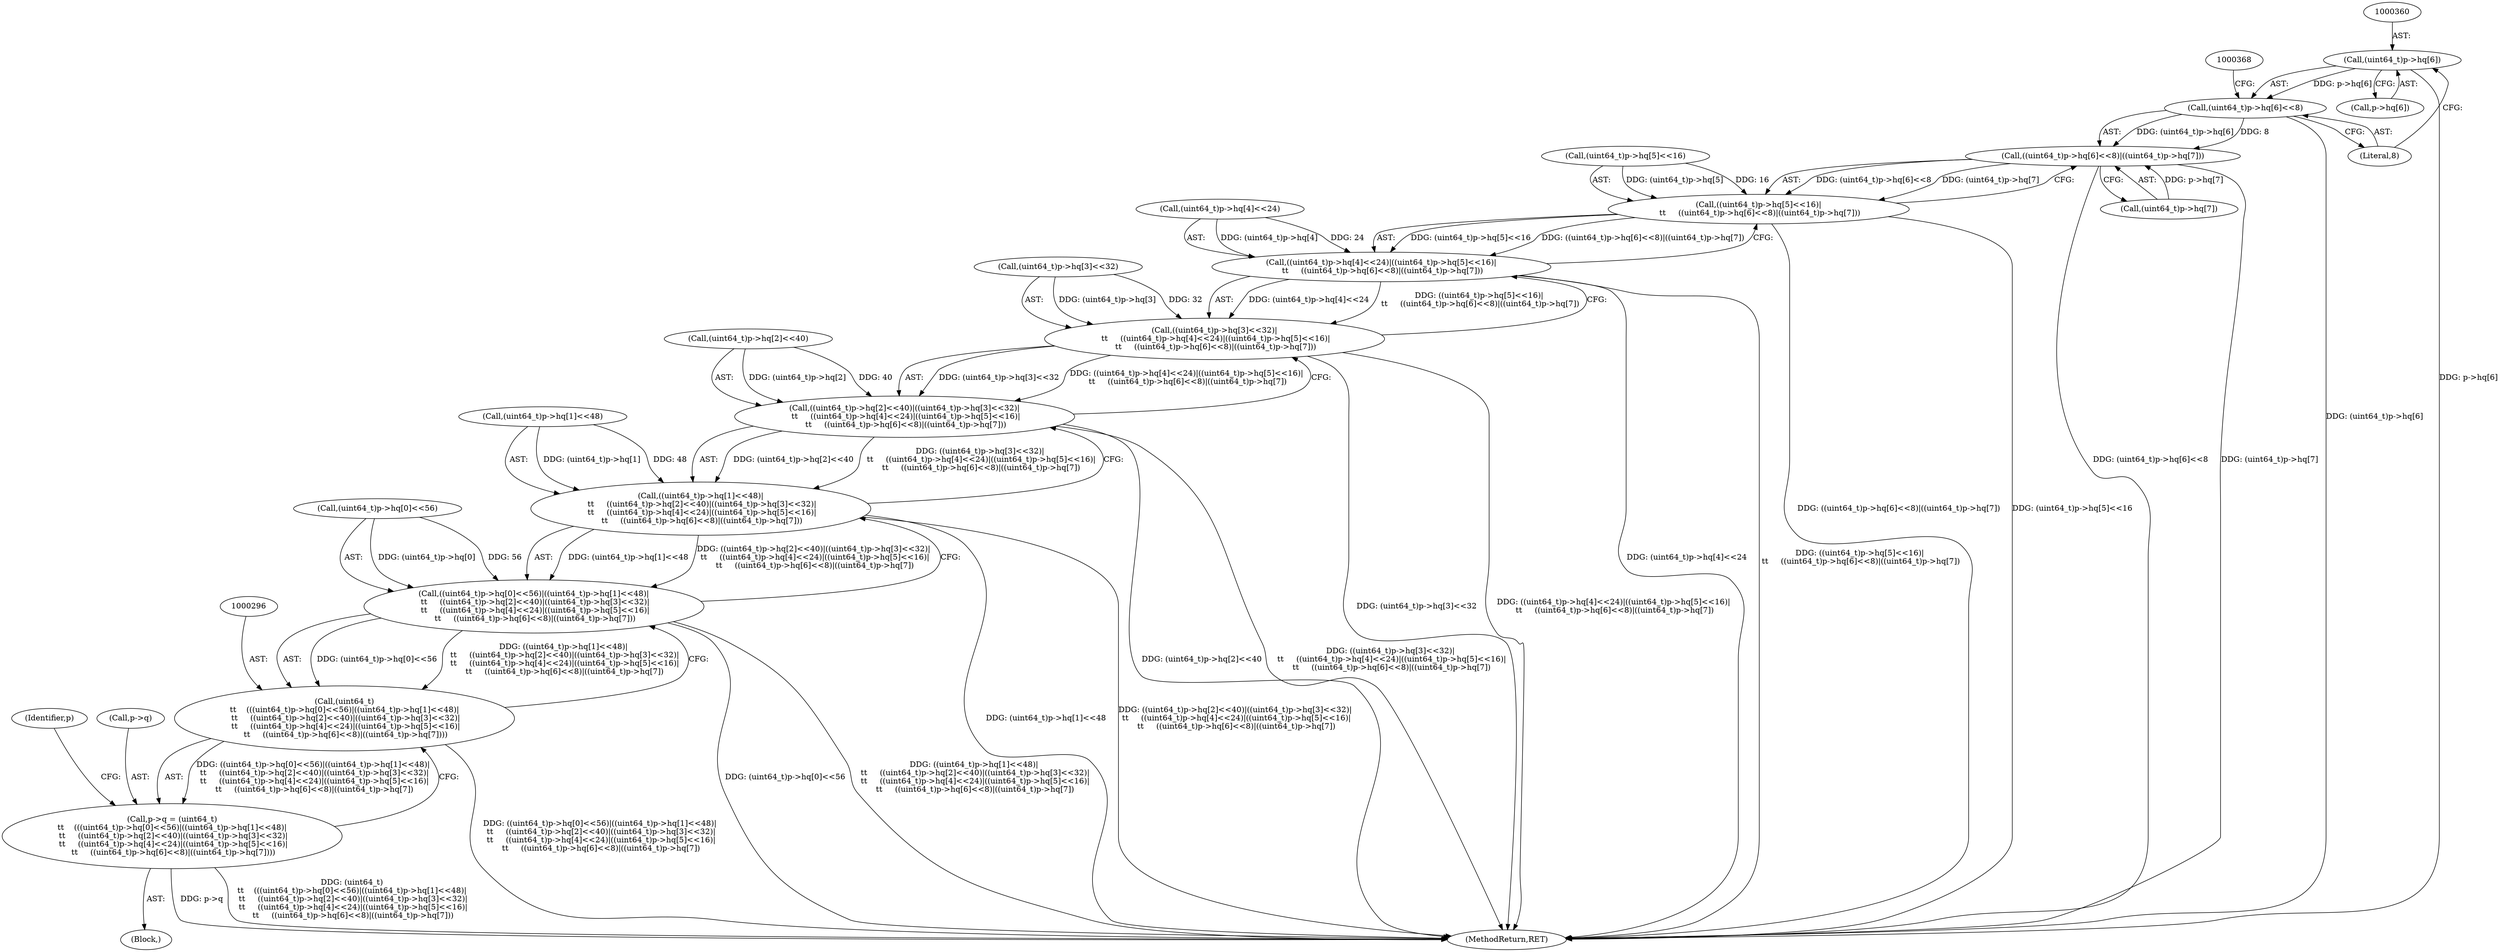 digraph "0_file_4a284c89d6ef11aca34da65da7d673050a5ea320_2@array" {
"1000359" [label="(Call,(uint64_t)p->hq[6])"];
"1000358" [label="(Call,(uint64_t)p->hq[6]<<8)"];
"1000357" [label="(Call,((uint64_t)p->hq[6]<<8)|((uint64_t)p->hq[7]))"];
"1000347" [label="(Call,((uint64_t)p->hq[5]<<16)|\n \t\t     ((uint64_t)p->hq[6]<<8)|((uint64_t)p->hq[7]))"];
"1000337" [label="(Call,((uint64_t)p->hq[4]<<24)|((uint64_t)p->hq[5]<<16)|\n \t\t     ((uint64_t)p->hq[6]<<8)|((uint64_t)p->hq[7]))"];
"1000327" [label="(Call,((uint64_t)p->hq[3]<<32)|\n \t\t     ((uint64_t)p->hq[4]<<24)|((uint64_t)p->hq[5]<<16)|\n \t\t     ((uint64_t)p->hq[6]<<8)|((uint64_t)p->hq[7]))"];
"1000317" [label="(Call,((uint64_t)p->hq[2]<<40)|((uint64_t)p->hq[3]<<32)|\n \t\t     ((uint64_t)p->hq[4]<<24)|((uint64_t)p->hq[5]<<16)|\n \t\t     ((uint64_t)p->hq[6]<<8)|((uint64_t)p->hq[7]))"];
"1000307" [label="(Call,((uint64_t)p->hq[1]<<48)|\n \t\t     ((uint64_t)p->hq[2]<<40)|((uint64_t)p->hq[3]<<32)|\n \t\t     ((uint64_t)p->hq[4]<<24)|((uint64_t)p->hq[5]<<16)|\n \t\t     ((uint64_t)p->hq[6]<<8)|((uint64_t)p->hq[7]))"];
"1000297" [label="(Call,((uint64_t)p->hq[0]<<56)|((uint64_t)p->hq[1]<<48)|\n \t\t     ((uint64_t)p->hq[2]<<40)|((uint64_t)p->hq[3]<<32)|\n \t\t     ((uint64_t)p->hq[4]<<24)|((uint64_t)p->hq[5]<<16)|\n \t\t     ((uint64_t)p->hq[6]<<8)|((uint64_t)p->hq[7]))"];
"1000295" [label="(Call,(uint64_t)\n\t\t    (((uint64_t)p->hq[0]<<56)|((uint64_t)p->hq[1]<<48)|\n \t\t     ((uint64_t)p->hq[2]<<40)|((uint64_t)p->hq[3]<<32)|\n \t\t     ((uint64_t)p->hq[4]<<24)|((uint64_t)p->hq[5]<<16)|\n \t\t     ((uint64_t)p->hq[6]<<8)|((uint64_t)p->hq[7])))"];
"1000291" [label="(Call,p->q = (uint64_t)\n\t\t    (((uint64_t)p->hq[0]<<56)|((uint64_t)p->hq[1]<<48)|\n \t\t     ((uint64_t)p->hq[2]<<40)|((uint64_t)p->hq[3]<<32)|\n \t\t     ((uint64_t)p->hq[4]<<24)|((uint64_t)p->hq[5]<<16)|\n \t\t     ((uint64_t)p->hq[6]<<8)|((uint64_t)p->hq[7])))"];
"1000295" [label="(Call,(uint64_t)\n\t\t    (((uint64_t)p->hq[0]<<56)|((uint64_t)p->hq[1]<<48)|\n \t\t     ((uint64_t)p->hq[2]<<40)|((uint64_t)p->hq[3]<<32)|\n \t\t     ((uint64_t)p->hq[4]<<24)|((uint64_t)p->hq[5]<<16)|\n \t\t     ((uint64_t)p->hq[6]<<8)|((uint64_t)p->hq[7])))"];
"1000307" [label="(Call,((uint64_t)p->hq[1]<<48)|\n \t\t     ((uint64_t)p->hq[2]<<40)|((uint64_t)p->hq[3]<<32)|\n \t\t     ((uint64_t)p->hq[4]<<24)|((uint64_t)p->hq[5]<<16)|\n \t\t     ((uint64_t)p->hq[6]<<8)|((uint64_t)p->hq[7]))"];
"1000298" [label="(Call,(uint64_t)p->hq[0]<<56)"];
"1000318" [label="(Call,(uint64_t)p->hq[2]<<40)"];
"1000119" [label="(Block,)"];
"1000375" [label="(Identifier,p)"];
"1000367" [label="(Call,(uint64_t)p->hq[7])"];
"1000308" [label="(Call,(uint64_t)p->hq[1]<<48)"];
"1000317" [label="(Call,((uint64_t)p->hq[2]<<40)|((uint64_t)p->hq[3]<<32)|\n \t\t     ((uint64_t)p->hq[4]<<24)|((uint64_t)p->hq[5]<<16)|\n \t\t     ((uint64_t)p->hq[6]<<8)|((uint64_t)p->hq[7]))"];
"1000292" [label="(Call,p->q)"];
"1000347" [label="(Call,((uint64_t)p->hq[5]<<16)|\n \t\t     ((uint64_t)p->hq[6]<<8)|((uint64_t)p->hq[7]))"];
"1000361" [label="(Call,p->hq[6])"];
"1000328" [label="(Call,(uint64_t)p->hq[3]<<32)"];
"1000337" [label="(Call,((uint64_t)p->hq[4]<<24)|((uint64_t)p->hq[5]<<16)|\n \t\t     ((uint64_t)p->hq[6]<<8)|((uint64_t)p->hq[7]))"];
"1000297" [label="(Call,((uint64_t)p->hq[0]<<56)|((uint64_t)p->hq[1]<<48)|\n \t\t     ((uint64_t)p->hq[2]<<40)|((uint64_t)p->hq[3]<<32)|\n \t\t     ((uint64_t)p->hq[4]<<24)|((uint64_t)p->hq[5]<<16)|\n \t\t     ((uint64_t)p->hq[6]<<8)|((uint64_t)p->hq[7]))"];
"1000879" [label="(MethodReturn,RET)"];
"1000357" [label="(Call,((uint64_t)p->hq[6]<<8)|((uint64_t)p->hq[7]))"];
"1000291" [label="(Call,p->q = (uint64_t)\n\t\t    (((uint64_t)p->hq[0]<<56)|((uint64_t)p->hq[1]<<48)|\n \t\t     ((uint64_t)p->hq[2]<<40)|((uint64_t)p->hq[3]<<32)|\n \t\t     ((uint64_t)p->hq[4]<<24)|((uint64_t)p->hq[5]<<16)|\n \t\t     ((uint64_t)p->hq[6]<<8)|((uint64_t)p->hq[7])))"];
"1000348" [label="(Call,(uint64_t)p->hq[5]<<16)"];
"1000327" [label="(Call,((uint64_t)p->hq[3]<<32)|\n \t\t     ((uint64_t)p->hq[4]<<24)|((uint64_t)p->hq[5]<<16)|\n \t\t     ((uint64_t)p->hq[6]<<8)|((uint64_t)p->hq[7]))"];
"1000338" [label="(Call,(uint64_t)p->hq[4]<<24)"];
"1000358" [label="(Call,(uint64_t)p->hq[6]<<8)"];
"1000359" [label="(Call,(uint64_t)p->hq[6])"];
"1000366" [label="(Literal,8)"];
"1000359" -> "1000358"  [label="AST: "];
"1000359" -> "1000361"  [label="CFG: "];
"1000360" -> "1000359"  [label="AST: "];
"1000361" -> "1000359"  [label="AST: "];
"1000366" -> "1000359"  [label="CFG: "];
"1000359" -> "1000879"  [label="DDG: p->hq[6]"];
"1000359" -> "1000358"  [label="DDG: p->hq[6]"];
"1000358" -> "1000357"  [label="AST: "];
"1000358" -> "1000366"  [label="CFG: "];
"1000366" -> "1000358"  [label="AST: "];
"1000368" -> "1000358"  [label="CFG: "];
"1000358" -> "1000879"  [label="DDG: (uint64_t)p->hq[6]"];
"1000358" -> "1000357"  [label="DDG: (uint64_t)p->hq[6]"];
"1000358" -> "1000357"  [label="DDG: 8"];
"1000357" -> "1000347"  [label="AST: "];
"1000357" -> "1000367"  [label="CFG: "];
"1000367" -> "1000357"  [label="AST: "];
"1000347" -> "1000357"  [label="CFG: "];
"1000357" -> "1000879"  [label="DDG: (uint64_t)p->hq[6]<<8"];
"1000357" -> "1000879"  [label="DDG: (uint64_t)p->hq[7]"];
"1000357" -> "1000347"  [label="DDG: (uint64_t)p->hq[6]<<8"];
"1000357" -> "1000347"  [label="DDG: (uint64_t)p->hq[7]"];
"1000367" -> "1000357"  [label="DDG: p->hq[7]"];
"1000347" -> "1000337"  [label="AST: "];
"1000348" -> "1000347"  [label="AST: "];
"1000337" -> "1000347"  [label="CFG: "];
"1000347" -> "1000879"  [label="DDG: ((uint64_t)p->hq[6]<<8)|((uint64_t)p->hq[7])"];
"1000347" -> "1000879"  [label="DDG: (uint64_t)p->hq[5]<<16"];
"1000347" -> "1000337"  [label="DDG: (uint64_t)p->hq[5]<<16"];
"1000347" -> "1000337"  [label="DDG: ((uint64_t)p->hq[6]<<8)|((uint64_t)p->hq[7])"];
"1000348" -> "1000347"  [label="DDG: (uint64_t)p->hq[5]"];
"1000348" -> "1000347"  [label="DDG: 16"];
"1000337" -> "1000327"  [label="AST: "];
"1000338" -> "1000337"  [label="AST: "];
"1000327" -> "1000337"  [label="CFG: "];
"1000337" -> "1000879"  [label="DDG: (uint64_t)p->hq[4]<<24"];
"1000337" -> "1000879"  [label="DDG: ((uint64_t)p->hq[5]<<16)|\n \t\t     ((uint64_t)p->hq[6]<<8)|((uint64_t)p->hq[7])"];
"1000337" -> "1000327"  [label="DDG: (uint64_t)p->hq[4]<<24"];
"1000337" -> "1000327"  [label="DDG: ((uint64_t)p->hq[5]<<16)|\n \t\t     ((uint64_t)p->hq[6]<<8)|((uint64_t)p->hq[7])"];
"1000338" -> "1000337"  [label="DDG: (uint64_t)p->hq[4]"];
"1000338" -> "1000337"  [label="DDG: 24"];
"1000327" -> "1000317"  [label="AST: "];
"1000328" -> "1000327"  [label="AST: "];
"1000317" -> "1000327"  [label="CFG: "];
"1000327" -> "1000879"  [label="DDG: (uint64_t)p->hq[3]<<32"];
"1000327" -> "1000879"  [label="DDG: ((uint64_t)p->hq[4]<<24)|((uint64_t)p->hq[5]<<16)|\n \t\t     ((uint64_t)p->hq[6]<<8)|((uint64_t)p->hq[7])"];
"1000327" -> "1000317"  [label="DDG: (uint64_t)p->hq[3]<<32"];
"1000327" -> "1000317"  [label="DDG: ((uint64_t)p->hq[4]<<24)|((uint64_t)p->hq[5]<<16)|\n \t\t     ((uint64_t)p->hq[6]<<8)|((uint64_t)p->hq[7])"];
"1000328" -> "1000327"  [label="DDG: (uint64_t)p->hq[3]"];
"1000328" -> "1000327"  [label="DDG: 32"];
"1000317" -> "1000307"  [label="AST: "];
"1000318" -> "1000317"  [label="AST: "];
"1000307" -> "1000317"  [label="CFG: "];
"1000317" -> "1000879"  [label="DDG: (uint64_t)p->hq[2]<<40"];
"1000317" -> "1000879"  [label="DDG: ((uint64_t)p->hq[3]<<32)|\n \t\t     ((uint64_t)p->hq[4]<<24)|((uint64_t)p->hq[5]<<16)|\n \t\t     ((uint64_t)p->hq[6]<<8)|((uint64_t)p->hq[7])"];
"1000317" -> "1000307"  [label="DDG: (uint64_t)p->hq[2]<<40"];
"1000317" -> "1000307"  [label="DDG: ((uint64_t)p->hq[3]<<32)|\n \t\t     ((uint64_t)p->hq[4]<<24)|((uint64_t)p->hq[5]<<16)|\n \t\t     ((uint64_t)p->hq[6]<<8)|((uint64_t)p->hq[7])"];
"1000318" -> "1000317"  [label="DDG: (uint64_t)p->hq[2]"];
"1000318" -> "1000317"  [label="DDG: 40"];
"1000307" -> "1000297"  [label="AST: "];
"1000308" -> "1000307"  [label="AST: "];
"1000297" -> "1000307"  [label="CFG: "];
"1000307" -> "1000879"  [label="DDG: (uint64_t)p->hq[1]<<48"];
"1000307" -> "1000879"  [label="DDG: ((uint64_t)p->hq[2]<<40)|((uint64_t)p->hq[3]<<32)|\n \t\t     ((uint64_t)p->hq[4]<<24)|((uint64_t)p->hq[5]<<16)|\n \t\t     ((uint64_t)p->hq[6]<<8)|((uint64_t)p->hq[7])"];
"1000307" -> "1000297"  [label="DDG: (uint64_t)p->hq[1]<<48"];
"1000307" -> "1000297"  [label="DDG: ((uint64_t)p->hq[2]<<40)|((uint64_t)p->hq[3]<<32)|\n \t\t     ((uint64_t)p->hq[4]<<24)|((uint64_t)p->hq[5]<<16)|\n \t\t     ((uint64_t)p->hq[6]<<8)|((uint64_t)p->hq[7])"];
"1000308" -> "1000307"  [label="DDG: (uint64_t)p->hq[1]"];
"1000308" -> "1000307"  [label="DDG: 48"];
"1000297" -> "1000295"  [label="AST: "];
"1000298" -> "1000297"  [label="AST: "];
"1000295" -> "1000297"  [label="CFG: "];
"1000297" -> "1000879"  [label="DDG: (uint64_t)p->hq[0]<<56"];
"1000297" -> "1000879"  [label="DDG: ((uint64_t)p->hq[1]<<48)|\n \t\t     ((uint64_t)p->hq[2]<<40)|((uint64_t)p->hq[3]<<32)|\n \t\t     ((uint64_t)p->hq[4]<<24)|((uint64_t)p->hq[5]<<16)|\n \t\t     ((uint64_t)p->hq[6]<<8)|((uint64_t)p->hq[7])"];
"1000297" -> "1000295"  [label="DDG: (uint64_t)p->hq[0]<<56"];
"1000297" -> "1000295"  [label="DDG: ((uint64_t)p->hq[1]<<48)|\n \t\t     ((uint64_t)p->hq[2]<<40)|((uint64_t)p->hq[3]<<32)|\n \t\t     ((uint64_t)p->hq[4]<<24)|((uint64_t)p->hq[5]<<16)|\n \t\t     ((uint64_t)p->hq[6]<<8)|((uint64_t)p->hq[7])"];
"1000298" -> "1000297"  [label="DDG: (uint64_t)p->hq[0]"];
"1000298" -> "1000297"  [label="DDG: 56"];
"1000295" -> "1000291"  [label="AST: "];
"1000296" -> "1000295"  [label="AST: "];
"1000291" -> "1000295"  [label="CFG: "];
"1000295" -> "1000879"  [label="DDG: ((uint64_t)p->hq[0]<<56)|((uint64_t)p->hq[1]<<48)|\n \t\t     ((uint64_t)p->hq[2]<<40)|((uint64_t)p->hq[3]<<32)|\n \t\t     ((uint64_t)p->hq[4]<<24)|((uint64_t)p->hq[5]<<16)|\n \t\t     ((uint64_t)p->hq[6]<<8)|((uint64_t)p->hq[7])"];
"1000295" -> "1000291"  [label="DDG: ((uint64_t)p->hq[0]<<56)|((uint64_t)p->hq[1]<<48)|\n \t\t     ((uint64_t)p->hq[2]<<40)|((uint64_t)p->hq[3]<<32)|\n \t\t     ((uint64_t)p->hq[4]<<24)|((uint64_t)p->hq[5]<<16)|\n \t\t     ((uint64_t)p->hq[6]<<8)|((uint64_t)p->hq[7])"];
"1000291" -> "1000119"  [label="AST: "];
"1000292" -> "1000291"  [label="AST: "];
"1000375" -> "1000291"  [label="CFG: "];
"1000291" -> "1000879"  [label="DDG: p->q"];
"1000291" -> "1000879"  [label="DDG: (uint64_t)\n\t\t    (((uint64_t)p->hq[0]<<56)|((uint64_t)p->hq[1]<<48)|\n \t\t     ((uint64_t)p->hq[2]<<40)|((uint64_t)p->hq[3]<<32)|\n \t\t     ((uint64_t)p->hq[4]<<24)|((uint64_t)p->hq[5]<<16)|\n \t\t     ((uint64_t)p->hq[6]<<8)|((uint64_t)p->hq[7]))"];
}
